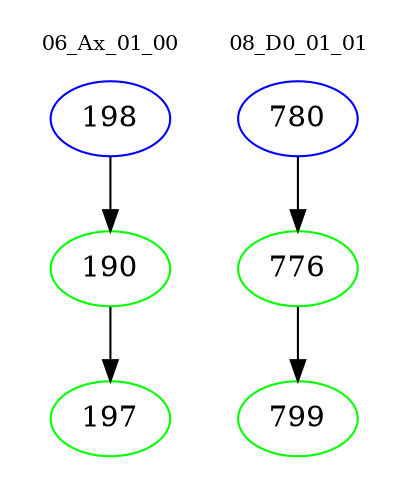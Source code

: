 digraph{
subgraph cluster_0 {
color = white
label = "06_Ax_01_00";
fontsize=10;
T0_198 [label="198", color="blue"]
T0_198 -> T0_190 [color="black"]
T0_190 [label="190", color="green"]
T0_190 -> T0_197 [color="black"]
T0_197 [label="197", color="green"]
}
subgraph cluster_1 {
color = white
label = "08_D0_01_01";
fontsize=10;
T1_780 [label="780", color="blue"]
T1_780 -> T1_776 [color="black"]
T1_776 [label="776", color="green"]
T1_776 -> T1_799 [color="black"]
T1_799 [label="799", color="green"]
}
}
